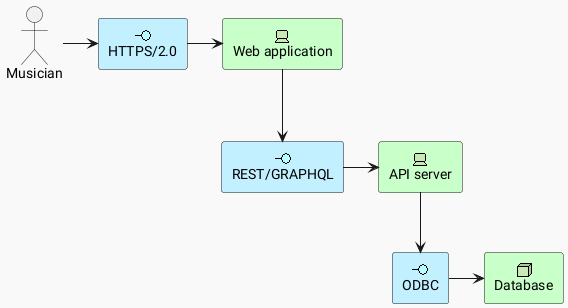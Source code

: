 @startuml Architecture diagram
skinparam backgroundColor #FAF9F9
skinparam DefaultFontName Roboto

actor Musician

archimate #Technology "Web application" as webapp <<technology-device>>
archimate #Technology "API server" as api <<technology-device>>
archimate #Technology "Database" as db <<technology-node>>
archimate #Application "HTTPS/2.0" as https <<application-interface>>
archimate #Application "REST/GRAPHQL" as rest <<application-interface>>
archimate #Application "ODBC" as odbc <<application-interface>>

Musician -right-> https
https -right-> webapp
webapp -down-> rest
rest -right-> api
api -down-> odbc
odbc -right-> db
@enduml

